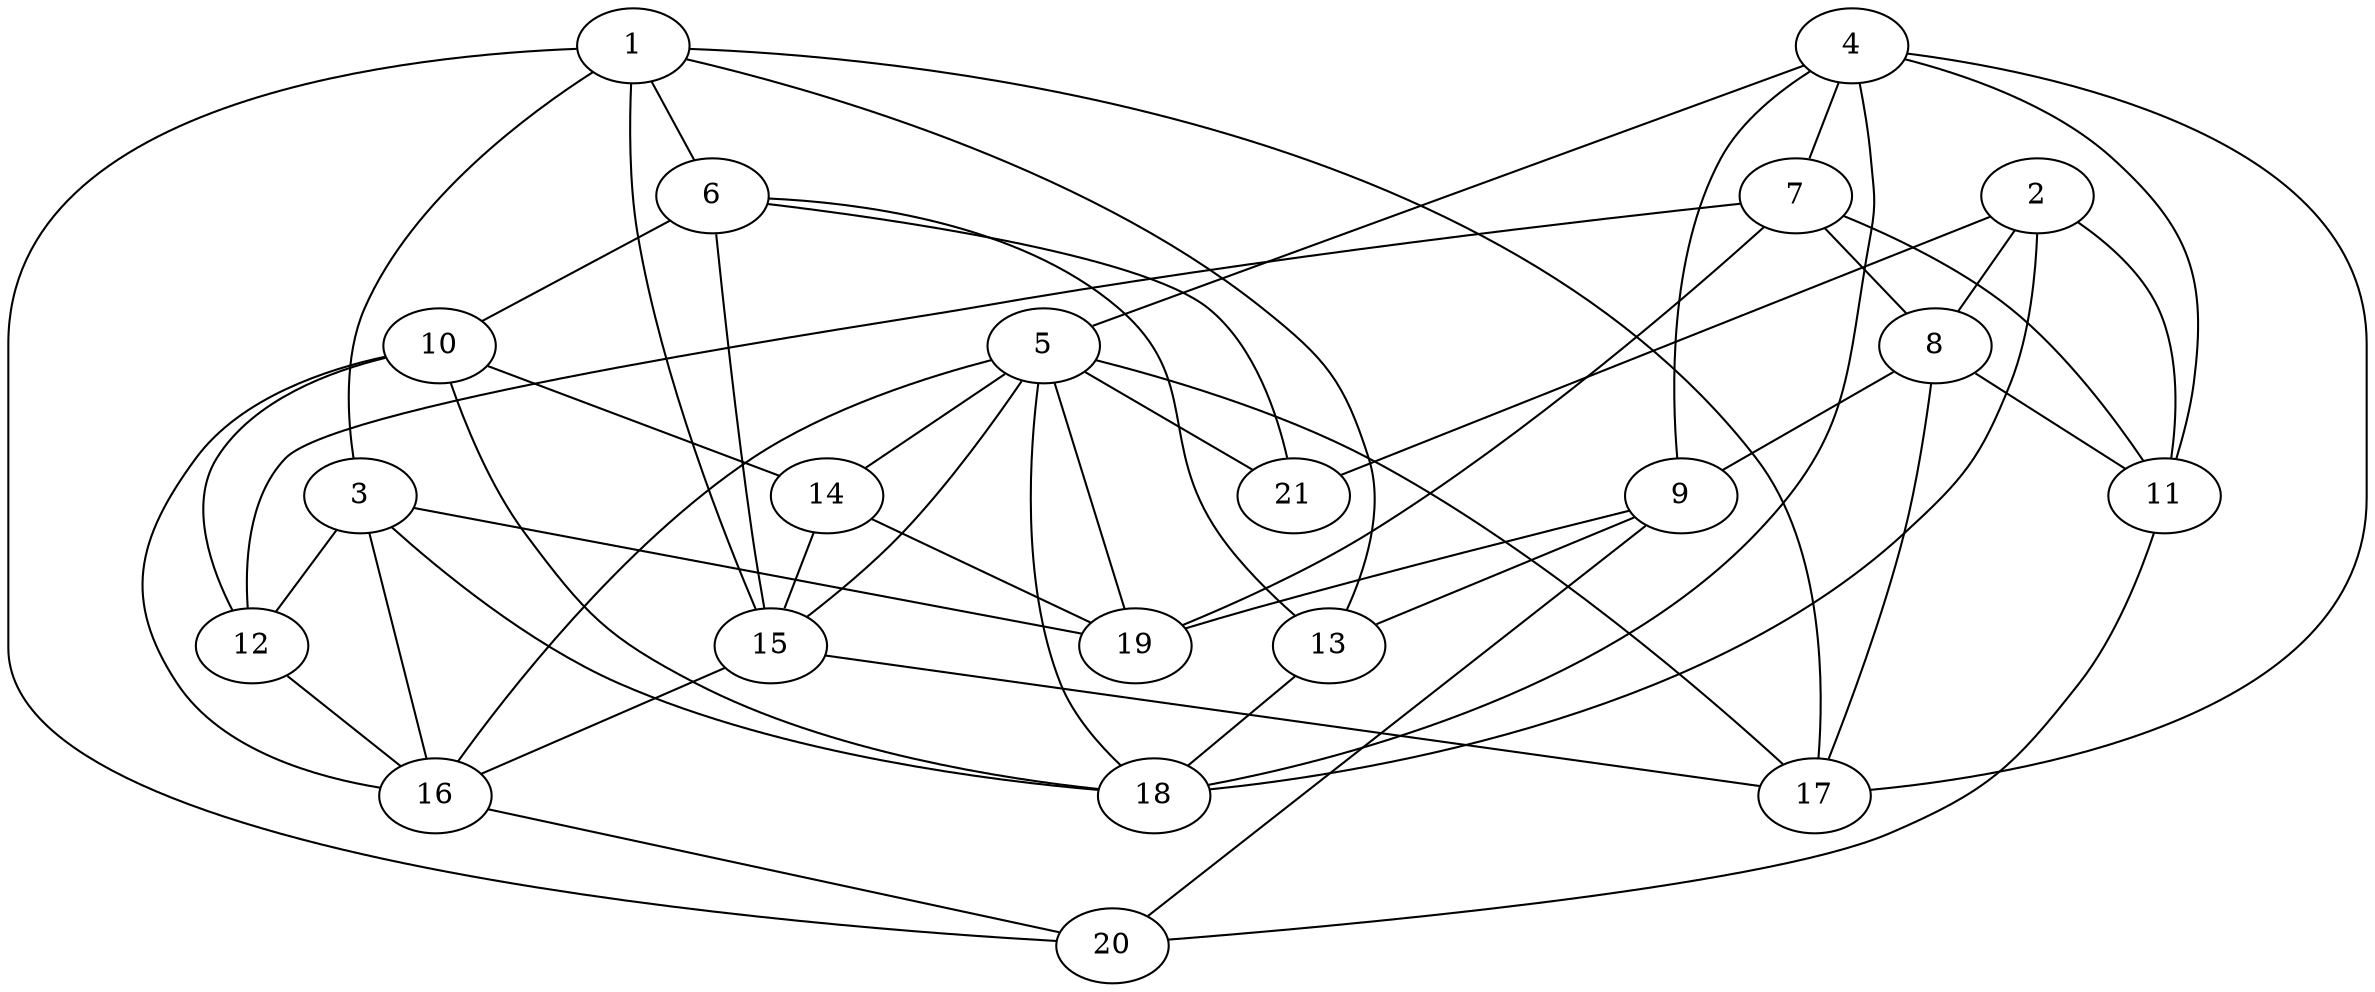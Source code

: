 graph generated_Graph {
1 -- 15;
1 -- 3;
1 -- 6;
1 -- 13;
1 -- 17;
1 -- 20;
2 -- 18;
2 -- 8;
2 -- 21;
2 -- 11;
3 -- 12;
3 -- 16;
3 -- 19;
3 -- 18;
4 -- 5;
4 -- 11;
4 -- 17;
4 -- 18;
4 -- 9;
4 -- 7;
5 -- 18;
5 -- 14;
5 -- 16;
5 -- 21;
5 -- 15;
5 -- 19;
5 -- 17;
6 -- 21;
6 -- 10;
6 -- 15;
6 -- 13;
7 -- 11;
7 -- 8;
7 -- 12;
7 -- 19;
8 -- 17;
8 -- 9;
8 -- 11;
9 -- 20;
9 -- 19;
9 -- 13;
10 -- 18;
10 -- 14;
10 -- 12;
10 -- 16;
11 -- 20;
12 -- 16;
13 -- 18;
14 -- 19;
14 -- 15;
15 -- 16;
15 -- 17;
16 -- 20;
}